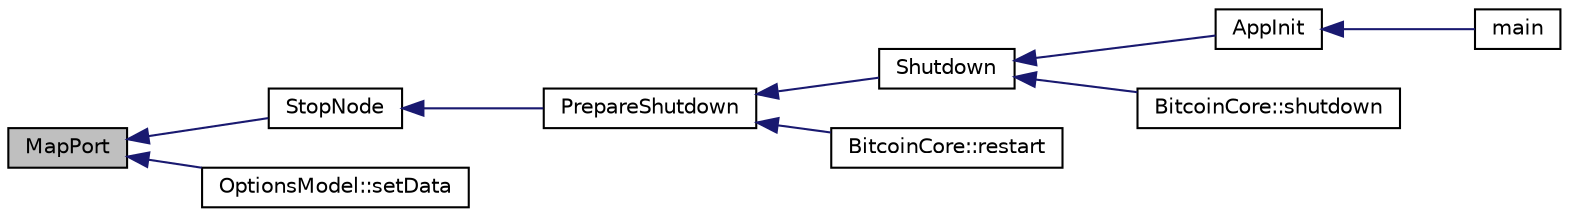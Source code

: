 digraph "MapPort"
{
  edge [fontname="Helvetica",fontsize="10",labelfontname="Helvetica",labelfontsize="10"];
  node [fontname="Helvetica",fontsize="10",shape=record];
  rankdir="LR";
  Node219 [label="MapPort",height=0.2,width=0.4,color="black", fillcolor="grey75", style="filled", fontcolor="black"];
  Node219 -> Node220 [dir="back",color="midnightblue",fontsize="10",style="solid",fontname="Helvetica"];
  Node220 [label="StopNode",height=0.2,width=0.4,color="black", fillcolor="white", style="filled",URL="$net_8h.html#ac9110488f45c160d58f3c7ab7197bcea"];
  Node220 -> Node221 [dir="back",color="midnightblue",fontsize="10",style="solid",fontname="Helvetica"];
  Node221 [label="PrepareShutdown",height=0.2,width=0.4,color="black", fillcolor="white", style="filled",URL="$init_8h.html#a5cb3db83cb0ba2e421f651a1ee1f2cfe",tooltip="Preparing steps before shutting down or restarting the wallet. "];
  Node221 -> Node222 [dir="back",color="midnightblue",fontsize="10",style="solid",fontname="Helvetica"];
  Node222 [label="Shutdown",height=0.2,width=0.4,color="black", fillcolor="white", style="filled",URL="$init_8h.html#ac5f038c2b480cf9ef5e19e3eba8dbaf9",tooltip="Shutdown is split into 2 parts: Part 1: shut down everything but the main wallet instance (done in Pr..."];
  Node222 -> Node223 [dir="back",color="midnightblue",fontsize="10",style="solid",fontname="Helvetica"];
  Node223 [label="AppInit",height=0.2,width=0.4,color="black", fillcolor="white", style="filled",URL="$divid_8cpp.html#ac59316b767e6984e1285f0531275286b"];
  Node223 -> Node224 [dir="back",color="midnightblue",fontsize="10",style="solid",fontname="Helvetica"];
  Node224 [label="main",height=0.2,width=0.4,color="black", fillcolor="white", style="filled",URL="$divid_8cpp.html#a0ddf1224851353fc92bfbff6f499fa97"];
  Node222 -> Node225 [dir="back",color="midnightblue",fontsize="10",style="solid",fontname="Helvetica"];
  Node225 [label="BitcoinCore::shutdown",height=0.2,width=0.4,color="black", fillcolor="white", style="filled",URL="$class_bitcoin_core.html#a94f3f4622ba698e321f3a2e0e686129f"];
  Node221 -> Node226 [dir="back",color="midnightblue",fontsize="10",style="solid",fontname="Helvetica"];
  Node226 [label="BitcoinCore::restart",height=0.2,width=0.4,color="black", fillcolor="white", style="filled",URL="$class_bitcoin_core.html#ac2271844c89ebc4c611e7617ce6202e3"];
  Node219 -> Node227 [dir="back",color="midnightblue",fontsize="10",style="solid",fontname="Helvetica"];
  Node227 [label="OptionsModel::setData",height=0.2,width=0.4,color="black", fillcolor="white", style="filled",URL="$class_options_model.html#a3102b457f4d46efac8ecb03b3d536b62"];
}
